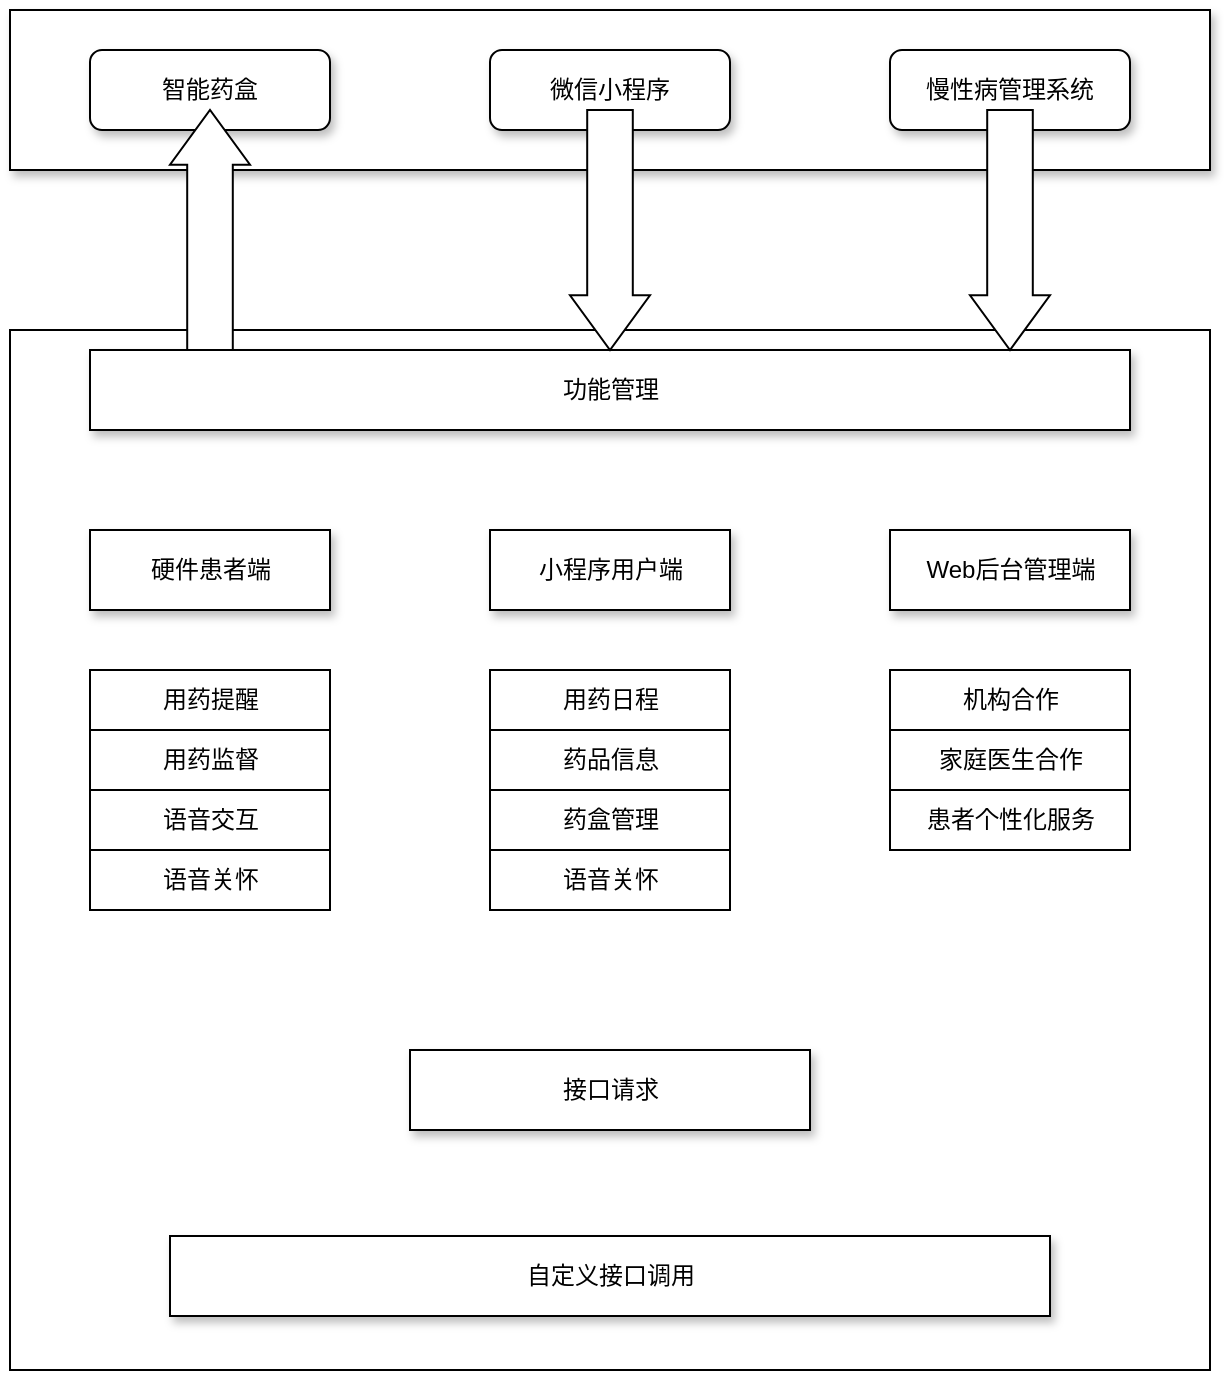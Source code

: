 <mxfile version="22.1.11" type="github">
  <diagram name="第 1 页" id="oifoqSgytJH1d8RTotBy">
    <mxGraphModel dx="794" dy="424" grid="1" gridSize="10" guides="1" tooltips="1" connect="1" arrows="1" fold="1" page="1" pageScale="1" pageWidth="1920" pageHeight="1200" math="0" shadow="0">
      <root>
        <mxCell id="0" />
        <mxCell id="1" parent="0" />
        <mxCell id="kRe4AcJ-rxd0l4WnUEL7-1" value="" style="verticalLabelPosition=bottom;verticalAlign=top;html=1;shape=mxgraph.basic.rect;fillColor2=none;strokeWidth=1;size=20;indent=5;shadow=1;" vertex="1" parent="1">
          <mxGeometry x="120" y="80" width="600" height="80" as="geometry" />
        </mxCell>
        <mxCell id="kRe4AcJ-rxd0l4WnUEL7-4" value="&lt;font style=&quot;vertical-align: inherit;&quot;&gt;&lt;font style=&quot;vertical-align: inherit;&quot;&gt;智能药盒&lt;/font&gt;&lt;/font&gt;" style="rounded=1;whiteSpace=wrap;html=1;gradientColor=none;glass=0;shadow=1;" vertex="1" parent="1">
          <mxGeometry x="160" y="100" width="120" height="40" as="geometry" />
        </mxCell>
        <mxCell id="kRe4AcJ-rxd0l4WnUEL7-6" value="&lt;font style=&quot;vertical-align: inherit;&quot;&gt;&lt;font style=&quot;vertical-align: inherit;&quot;&gt;微信小程序&lt;/font&gt;&lt;/font&gt;" style="rounded=1;whiteSpace=wrap;html=1;gradientColor=none;glass=0;shadow=1;" vertex="1" parent="1">
          <mxGeometry x="360" y="100" width="120" height="40" as="geometry" />
        </mxCell>
        <mxCell id="kRe4AcJ-rxd0l4WnUEL7-7" value="&lt;font style=&quot;vertical-align: inherit;&quot;&gt;&lt;font style=&quot;vertical-align: inherit;&quot;&gt;慢性病管理系统&lt;/font&gt;&lt;/font&gt;" style="rounded=1;whiteSpace=wrap;html=1;gradientColor=none;glass=0;shadow=1;" vertex="1" parent="1">
          <mxGeometry x="560" y="100" width="120" height="40" as="geometry" />
        </mxCell>
        <mxCell id="kRe4AcJ-rxd0l4WnUEL7-8" value="" style="verticalLabelPosition=bottom;verticalAlign=top;html=1;shape=mxgraph.basic.rect;fillColor2=none;strokeWidth=1;size=20;indent=5;" vertex="1" parent="1">
          <mxGeometry x="120" y="240" width="600" height="520" as="geometry" />
        </mxCell>
        <mxCell id="kRe4AcJ-rxd0l4WnUEL7-9" value="&lt;font style=&quot;vertical-align: inherit;&quot;&gt;&lt;font style=&quot;vertical-align: inherit;&quot;&gt;功能管理&lt;/font&gt;&lt;/font&gt;" style="verticalLabelPosition=middle;verticalAlign=middle;html=1;shape=mxgraph.basic.rect;fillColor2=none;strokeWidth=1;size=20;indent=5;labelPosition=center;align=center;shadow=1;fillStyle=auto;" vertex="1" parent="1">
          <mxGeometry x="160" y="250" width="520" height="40" as="geometry" />
        </mxCell>
        <mxCell id="kRe4AcJ-rxd0l4WnUEL7-10" value="" style="html=1;shadow=0;dashed=0;align=center;verticalAlign=middle;shape=mxgraph.arrows2.arrow;dy=0.43;dx=27.33;direction=south;notch=0;" vertex="1" parent="1">
          <mxGeometry x="600" y="130" width="40" height="120" as="geometry" />
        </mxCell>
        <mxCell id="kRe4AcJ-rxd0l4WnUEL7-11" value="" style="html=1;shadow=0;dashed=0;align=center;verticalAlign=middle;shape=mxgraph.arrows2.arrow;dy=0.43;dx=27.33;direction=south;notch=0;" vertex="1" parent="1">
          <mxGeometry x="400" y="130" width="40" height="120" as="geometry" />
        </mxCell>
        <mxCell id="kRe4AcJ-rxd0l4WnUEL7-12" value="" style="html=1;shadow=0;dashed=0;align=center;verticalAlign=middle;shape=mxgraph.arrows2.arrow;dy=0.43;dx=27.33;direction=south;notch=0;rotation=-180;" vertex="1" parent="1">
          <mxGeometry x="200" y="130" width="40" height="120" as="geometry" />
        </mxCell>
        <mxCell id="kRe4AcJ-rxd0l4WnUEL7-14" value="接口请求" style="verticalLabelPosition=middle;verticalAlign=middle;html=1;shape=mxgraph.basic.rect;fillColor2=none;strokeWidth=1;size=20;indent=5;labelPosition=center;align=center;shadow=1;" vertex="1" parent="1">
          <mxGeometry x="320" y="600" width="200" height="40" as="geometry" />
        </mxCell>
        <mxCell id="kRe4AcJ-rxd0l4WnUEL7-15" value="自定义接口调用" style="verticalLabelPosition=middle;verticalAlign=middle;html=1;shape=mxgraph.basic.rect;fillColor2=none;strokeWidth=1;size=20;indent=5;labelPosition=center;align=center;shadow=1;" vertex="1" parent="1">
          <mxGeometry x="200" y="693" width="440" height="40" as="geometry" />
        </mxCell>
        <mxCell id="kRe4AcJ-rxd0l4WnUEL7-16" value="硬件患者端" style="verticalLabelPosition=middle;verticalAlign=middle;html=1;shape=mxgraph.basic.rect;fillColor2=none;strokeWidth=1;size=20;indent=5;labelPosition=center;align=center;fillStyle=auto;shadow=1;" vertex="1" parent="1">
          <mxGeometry x="160" y="340" width="120" height="40" as="geometry" />
        </mxCell>
        <mxCell id="kRe4AcJ-rxd0l4WnUEL7-17" value="小程序用户端" style="verticalLabelPosition=middle;verticalAlign=middle;html=1;shape=mxgraph.basic.rect;fillColor2=none;strokeWidth=1;size=20;indent=5;labelPosition=center;align=center;fillStyle=auto;shadow=1;" vertex="1" parent="1">
          <mxGeometry x="360" y="340" width="120" height="40" as="geometry" />
        </mxCell>
        <mxCell id="kRe4AcJ-rxd0l4WnUEL7-18" value="Web后台管理端" style="verticalLabelPosition=middle;verticalAlign=middle;html=1;shape=mxgraph.basic.rect;fillColor2=none;strokeWidth=1;size=20;indent=5;labelPosition=center;align=center;fillStyle=auto;shadow=1;" vertex="1" parent="1">
          <mxGeometry x="560" y="340" width="120" height="40" as="geometry" />
        </mxCell>
        <mxCell id="kRe4AcJ-rxd0l4WnUEL7-21" value="用药提醒" style="verticalLabelPosition=middle;verticalAlign=middle;html=1;shape=mxgraph.basic.rect;fillColor2=none;strokeWidth=1;size=20;indent=5;labelPosition=center;align=center;" vertex="1" parent="1">
          <mxGeometry x="160" y="410" width="120" height="30" as="geometry" />
        </mxCell>
        <mxCell id="kRe4AcJ-rxd0l4WnUEL7-22" value="用药监督" style="verticalLabelPosition=middle;verticalAlign=middle;html=1;shape=mxgraph.basic.rect;fillColor2=none;strokeWidth=1;size=20;indent=5;labelPosition=center;align=center;" vertex="1" parent="1">
          <mxGeometry x="160" y="440" width="120" height="30" as="geometry" />
        </mxCell>
        <mxCell id="kRe4AcJ-rxd0l4WnUEL7-23" value="语音关怀" style="verticalLabelPosition=middle;verticalAlign=middle;html=1;shape=mxgraph.basic.rect;fillColor2=none;strokeWidth=1;size=20;indent=5;labelPosition=center;align=center;" vertex="1" parent="1">
          <mxGeometry x="160" y="500" width="120" height="30" as="geometry" />
        </mxCell>
        <mxCell id="kRe4AcJ-rxd0l4WnUEL7-24" value="语音交互" style="verticalLabelPosition=middle;verticalAlign=middle;html=1;shape=mxgraph.basic.rect;fillColor2=none;strokeWidth=1;size=20;indent=5;labelPosition=center;align=center;" vertex="1" parent="1">
          <mxGeometry x="160" y="470" width="120" height="30" as="geometry" />
        </mxCell>
        <mxCell id="kRe4AcJ-rxd0l4WnUEL7-25" value="用药日程" style="verticalLabelPosition=middle;verticalAlign=middle;html=1;shape=mxgraph.basic.rect;fillColor2=none;strokeWidth=1;size=20;indent=5;labelPosition=center;align=center;" vertex="1" parent="1">
          <mxGeometry x="360" y="410" width="120" height="30" as="geometry" />
        </mxCell>
        <mxCell id="kRe4AcJ-rxd0l4WnUEL7-26" value="药品信息" style="verticalLabelPosition=middle;verticalAlign=middle;html=1;shape=mxgraph.basic.rect;fillColor2=none;strokeWidth=1;size=20;indent=5;labelPosition=center;align=center;" vertex="1" parent="1">
          <mxGeometry x="360" y="440" width="120" height="30" as="geometry" />
        </mxCell>
        <mxCell id="kRe4AcJ-rxd0l4WnUEL7-27" value="药盒管理" style="verticalLabelPosition=middle;verticalAlign=middle;html=1;shape=mxgraph.basic.rect;fillColor2=none;strokeWidth=1;size=20;indent=5;labelPosition=center;align=center;" vertex="1" parent="1">
          <mxGeometry x="360" y="470" width="120" height="30" as="geometry" />
        </mxCell>
        <mxCell id="kRe4AcJ-rxd0l4WnUEL7-29" value="语音关怀" style="verticalLabelPosition=middle;verticalAlign=middle;html=1;shape=mxgraph.basic.rect;fillColor2=none;strokeWidth=1;size=20;indent=5;labelPosition=center;align=center;" vertex="1" parent="1">
          <mxGeometry x="360" y="500" width="120" height="30" as="geometry" />
        </mxCell>
        <mxCell id="kRe4AcJ-rxd0l4WnUEL7-30" value="机构合作" style="verticalLabelPosition=middle;verticalAlign=middle;html=1;shape=mxgraph.basic.rect;fillColor2=none;strokeWidth=1;size=20;indent=5;labelPosition=center;align=center;" vertex="1" parent="1">
          <mxGeometry x="560" y="410" width="120" height="30" as="geometry" />
        </mxCell>
        <mxCell id="kRe4AcJ-rxd0l4WnUEL7-31" value="家庭医生合作" style="verticalLabelPosition=middle;verticalAlign=middle;html=1;shape=mxgraph.basic.rect;fillColor2=none;strokeWidth=1;size=20;indent=5;labelPosition=center;align=center;" vertex="1" parent="1">
          <mxGeometry x="560" y="440" width="120" height="30" as="geometry" />
        </mxCell>
        <mxCell id="kRe4AcJ-rxd0l4WnUEL7-32" value="患者个性化服务" style="verticalLabelPosition=middle;verticalAlign=middle;html=1;shape=mxgraph.basic.rect;fillColor2=none;strokeWidth=1;size=20;indent=5;labelPosition=center;align=center;" vertex="1" parent="1">
          <mxGeometry x="560" y="470" width="120" height="30" as="geometry" />
        </mxCell>
      </root>
    </mxGraphModel>
  </diagram>
</mxfile>
